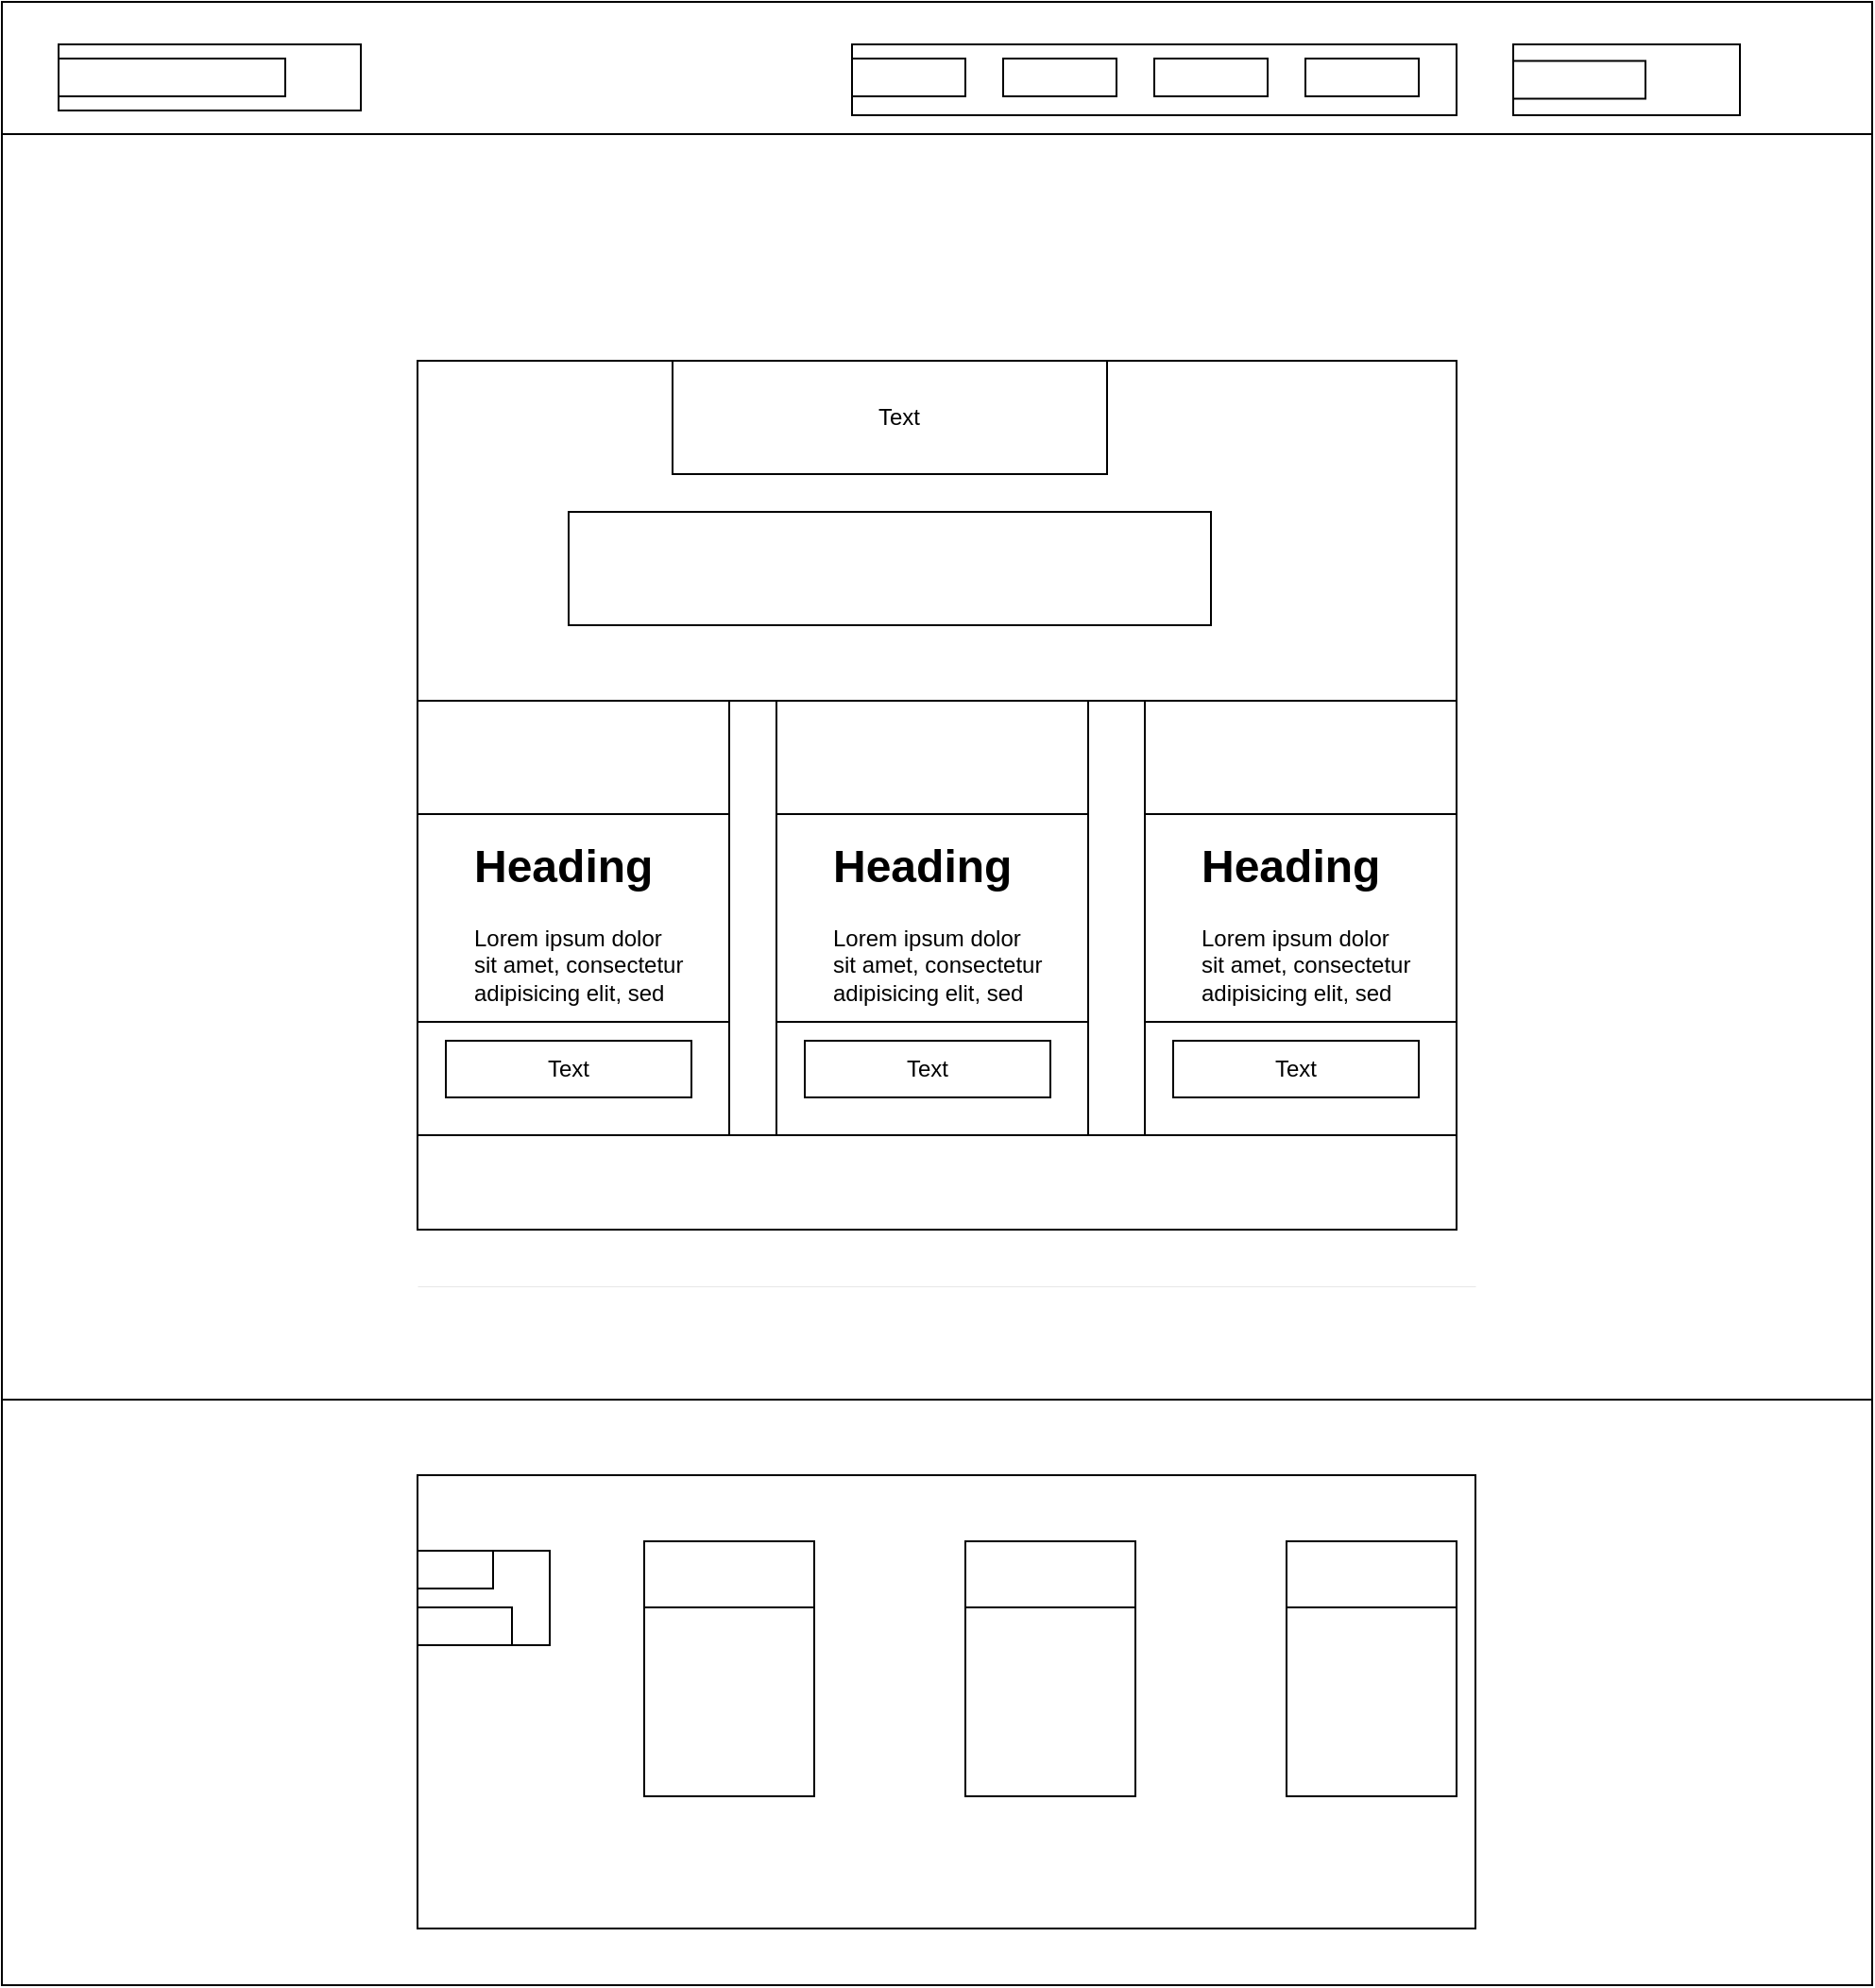 <mxfile version="17.4.0" type="device"><diagram id="l1aSP9CT4cGfDfqKe_hz" name="Page-1"><mxGraphModel dx="1240" dy="689" grid="1" gridSize="10" guides="1" tooltips="1" connect="1" arrows="1" fold="1" page="1" pageScale="1" pageWidth="850" pageHeight="1100" math="0" shadow="0"><root><mxCell id="0"/><mxCell id="1" parent="0"/><mxCell id="6huhlqN6dMsOpuEdKzQL-1" value="" style="rounded=0;whiteSpace=wrap;html=1;" vertex="1" parent="1"><mxGeometry x="40" y="80" width="990" height="80" as="geometry"/></mxCell><mxCell id="6huhlqN6dMsOpuEdKzQL-2" value="" style="rounded=0;whiteSpace=wrap;html=1;" vertex="1" parent="1"><mxGeometry x="70" y="102.5" width="160" height="35" as="geometry"/></mxCell><mxCell id="6huhlqN6dMsOpuEdKzQL-3" value="" style="rounded=0;whiteSpace=wrap;html=1;" vertex="1" parent="1"><mxGeometry x="70" y="110" width="120" height="20" as="geometry"/></mxCell><mxCell id="6huhlqN6dMsOpuEdKzQL-5" value="" style="rounded=0;whiteSpace=wrap;html=1;" vertex="1" parent="1"><mxGeometry x="490" y="102.5" width="320" height="37.5" as="geometry"/></mxCell><mxCell id="6huhlqN6dMsOpuEdKzQL-6" value="" style="rounded=0;whiteSpace=wrap;html=1;" vertex="1" parent="1"><mxGeometry x="490" y="110" width="60" height="20" as="geometry"/></mxCell><mxCell id="6huhlqN6dMsOpuEdKzQL-8" value="" style="rounded=0;whiteSpace=wrap;html=1;" vertex="1" parent="1"><mxGeometry x="570" y="110" width="60" height="20" as="geometry"/></mxCell><mxCell id="6huhlqN6dMsOpuEdKzQL-10" value="" style="rounded=0;whiteSpace=wrap;html=1;" vertex="1" parent="1"><mxGeometry x="650" y="110" width="60" height="20" as="geometry"/></mxCell><mxCell id="6huhlqN6dMsOpuEdKzQL-12" value="" style="rounded=0;whiteSpace=wrap;html=1;" vertex="1" parent="1"><mxGeometry x="730" y="110" width="60" height="20" as="geometry"/></mxCell><mxCell id="6huhlqN6dMsOpuEdKzQL-14" value="" style="rounded=0;whiteSpace=wrap;html=1;" vertex="1" parent="1"><mxGeometry x="840" y="102.5" width="120" height="37.5" as="geometry"/></mxCell><mxCell id="6huhlqN6dMsOpuEdKzQL-15" value="" style="rounded=0;whiteSpace=wrap;html=1;" vertex="1" parent="1"><mxGeometry x="840" y="111.25" width="70" height="20" as="geometry"/></mxCell><mxCell id="6huhlqN6dMsOpuEdKzQL-16" value="" style="rounded=0;whiteSpace=wrap;html=1;" vertex="1" parent="1"><mxGeometry x="40" y="150" width="990" height="670" as="geometry"/></mxCell><mxCell id="6huhlqN6dMsOpuEdKzQL-17" value="" style="rounded=0;whiteSpace=wrap;html=1;" vertex="1" parent="1"><mxGeometry x="260" y="270" width="550" height="460" as="geometry"/></mxCell><mxCell id="6huhlqN6dMsOpuEdKzQL-19" value="" style="rounded=0;whiteSpace=wrap;html=1;" vertex="1" parent="1"><mxGeometry x="395" y="270" width="230" height="60" as="geometry"/></mxCell><mxCell id="6huhlqN6dMsOpuEdKzQL-20" value="Text" style="text;html=1;strokeColor=none;fillColor=none;align=center;verticalAlign=middle;whiteSpace=wrap;rounded=0;" vertex="1" parent="1"><mxGeometry x="485" y="285" width="60" height="30" as="geometry"/></mxCell><mxCell id="6huhlqN6dMsOpuEdKzQL-21" value="" style="rounded=0;whiteSpace=wrap;html=1;" vertex="1" parent="1"><mxGeometry x="340" y="350" width="340" height="60" as="geometry"/></mxCell><mxCell id="6huhlqN6dMsOpuEdKzQL-22" value="" style="rounded=0;whiteSpace=wrap;html=1;" vertex="1" parent="1"><mxGeometry x="260" y="450" width="550" height="230" as="geometry"/></mxCell><mxCell id="6huhlqN6dMsOpuEdKzQL-23" value="" style="rounded=0;whiteSpace=wrap;html=1;" vertex="1" parent="1"><mxGeometry x="450" y="450" width="165" height="230" as="geometry"/></mxCell><mxCell id="6huhlqN6dMsOpuEdKzQL-24" value="" style="rounded=0;whiteSpace=wrap;html=1;" vertex="1" parent="1"><mxGeometry x="450" y="450" width="165" height="60" as="geometry"/></mxCell><mxCell id="6huhlqN6dMsOpuEdKzQL-25" value="" style="rounded=0;whiteSpace=wrap;html=1;" vertex="1" parent="1"><mxGeometry x="450" y="510" width="165" height="110" as="geometry"/></mxCell><mxCell id="6huhlqN6dMsOpuEdKzQL-26" value="&lt;h1&gt;Heading&lt;/h1&gt;&lt;p&gt;Lorem ipsum dolor sit amet, consectetur adipisicing elit, sed do eiusmod tempor incididunt ut labore et dolore magna aliqua.&lt;/p&gt;" style="text;html=1;strokeColor=none;fillColor=none;spacing=5;spacingTop=-20;whiteSpace=wrap;overflow=hidden;rounded=0;" vertex="1" parent="1"><mxGeometry x="475" y="517.5" width="120" height="95" as="geometry"/></mxCell><mxCell id="6huhlqN6dMsOpuEdKzQL-27" value="" style="rounded=0;whiteSpace=wrap;html=1;" vertex="1" parent="1"><mxGeometry x="465" y="630" width="130" height="30" as="geometry"/></mxCell><mxCell id="6huhlqN6dMsOpuEdKzQL-29" value="Text" style="text;html=1;strokeColor=none;fillColor=none;align=center;verticalAlign=middle;whiteSpace=wrap;rounded=0;" vertex="1" parent="1"><mxGeometry x="475" y="636.5" width="110" height="17" as="geometry"/></mxCell><mxCell id="6huhlqN6dMsOpuEdKzQL-37" value="" style="rounded=0;whiteSpace=wrap;html=1;" vertex="1" parent="1"><mxGeometry x="645" y="450" width="165" height="230" as="geometry"/></mxCell><mxCell id="6huhlqN6dMsOpuEdKzQL-38" value="" style="rounded=0;whiteSpace=wrap;html=1;" vertex="1" parent="1"><mxGeometry x="645" y="450" width="165" height="60" as="geometry"/></mxCell><mxCell id="6huhlqN6dMsOpuEdKzQL-39" value="" style="rounded=0;whiteSpace=wrap;html=1;" vertex="1" parent="1"><mxGeometry x="645" y="510" width="165" height="110" as="geometry"/></mxCell><mxCell id="6huhlqN6dMsOpuEdKzQL-40" value="&lt;h1&gt;Heading&lt;/h1&gt;&lt;p&gt;Lorem ipsum dolor sit amet, consectetur adipisicing elit, sed do eiusmod tempor incididunt ut labore et dolore magna aliqua.&lt;/p&gt;" style="text;html=1;strokeColor=none;fillColor=none;spacing=5;spacingTop=-20;whiteSpace=wrap;overflow=hidden;rounded=0;" vertex="1" parent="1"><mxGeometry x="670" y="517.5" width="120" height="95" as="geometry"/></mxCell><mxCell id="6huhlqN6dMsOpuEdKzQL-41" value="" style="rounded=0;whiteSpace=wrap;html=1;" vertex="1" parent="1"><mxGeometry x="660" y="630" width="130" height="30" as="geometry"/></mxCell><mxCell id="6huhlqN6dMsOpuEdKzQL-42" value="Text" style="text;html=1;strokeColor=none;fillColor=none;align=center;verticalAlign=middle;whiteSpace=wrap;rounded=0;" vertex="1" parent="1"><mxGeometry x="670" y="636.5" width="110" height="17" as="geometry"/></mxCell><mxCell id="6huhlqN6dMsOpuEdKzQL-43" value="" style="rounded=0;whiteSpace=wrap;html=1;" vertex="1" parent="1"><mxGeometry x="260" y="450" width="165" height="230" as="geometry"/></mxCell><mxCell id="6huhlqN6dMsOpuEdKzQL-44" value="" style="rounded=0;whiteSpace=wrap;html=1;" vertex="1" parent="1"><mxGeometry x="260" y="450" width="165" height="60" as="geometry"/></mxCell><mxCell id="6huhlqN6dMsOpuEdKzQL-45" value="" style="rounded=0;whiteSpace=wrap;html=1;" vertex="1" parent="1"><mxGeometry x="260" y="510" width="165" height="110" as="geometry"/></mxCell><mxCell id="6huhlqN6dMsOpuEdKzQL-46" value="&lt;h1&gt;Heading&lt;/h1&gt;&lt;p&gt;Lorem ipsum dolor sit amet, consectetur adipisicing elit, sed do eiusmod tempor incididunt ut labore et dolore magna aliqua.&lt;/p&gt;" style="text;html=1;strokeColor=none;fillColor=none;spacing=5;spacingTop=-20;whiteSpace=wrap;overflow=hidden;rounded=0;" vertex="1" parent="1"><mxGeometry x="285" y="517.5" width="120" height="95" as="geometry"/></mxCell><mxCell id="6huhlqN6dMsOpuEdKzQL-47" value="" style="rounded=0;whiteSpace=wrap;html=1;" vertex="1" parent="1"><mxGeometry x="275" y="630" width="130" height="30" as="geometry"/></mxCell><mxCell id="6huhlqN6dMsOpuEdKzQL-48" value="Text" style="text;html=1;strokeColor=none;fillColor=none;align=center;verticalAlign=middle;whiteSpace=wrap;rounded=0;" vertex="1" parent="1"><mxGeometry x="285" y="636.5" width="110" height="17" as="geometry"/></mxCell><mxCell id="6huhlqN6dMsOpuEdKzQL-61" value="" style="endArrow=none;html=1;rounded=0;endSize=3;strokeWidth=0;" edge="1" parent="1"><mxGeometry width="50" height="50" relative="1" as="geometry"><mxPoint x="260" y="760" as="sourcePoint"/><mxPoint x="820" y="760" as="targetPoint"/></mxGeometry></mxCell><mxCell id="6huhlqN6dMsOpuEdKzQL-62" value="" style="rounded=0;whiteSpace=wrap;html=1;" vertex="1" parent="1"><mxGeometry x="40" y="820" width="990" height="310" as="geometry"/></mxCell><mxCell id="6huhlqN6dMsOpuEdKzQL-63" value="" style="rounded=0;whiteSpace=wrap;html=1;" vertex="1" parent="1"><mxGeometry x="260" y="860" width="560" height="240" as="geometry"/></mxCell><mxCell id="6huhlqN6dMsOpuEdKzQL-64" value="" style="rounded=0;whiteSpace=wrap;html=1;" vertex="1" parent="1"><mxGeometry x="260" y="900" width="70" height="50" as="geometry"/></mxCell><mxCell id="6huhlqN6dMsOpuEdKzQL-65" value="" style="rounded=0;whiteSpace=wrap;html=1;" vertex="1" parent="1"><mxGeometry x="260" y="900" width="40" height="20" as="geometry"/></mxCell><mxCell id="6huhlqN6dMsOpuEdKzQL-66" value="" style="rounded=0;whiteSpace=wrap;html=1;" vertex="1" parent="1"><mxGeometry x="260" y="930" width="50" height="20" as="geometry"/></mxCell><mxCell id="6huhlqN6dMsOpuEdKzQL-69" value="" style="rounded=0;whiteSpace=wrap;html=1;" vertex="1" parent="1"><mxGeometry x="380" y="900" width="90" height="130" as="geometry"/></mxCell><mxCell id="6huhlqN6dMsOpuEdKzQL-70" value="" style="rounded=0;whiteSpace=wrap;html=1;" vertex="1" parent="1"><mxGeometry x="550" y="900" width="90" height="130" as="geometry"/></mxCell><mxCell id="6huhlqN6dMsOpuEdKzQL-72" value="" style="rounded=0;whiteSpace=wrap;html=1;" vertex="1" parent="1"><mxGeometry x="720" y="900" width="90" height="130" as="geometry"/></mxCell><mxCell id="6huhlqN6dMsOpuEdKzQL-74" value="" style="rounded=0;whiteSpace=wrap;html=1;" vertex="1" parent="1"><mxGeometry x="380" y="895" width="90" height="35" as="geometry"/></mxCell><mxCell id="6huhlqN6dMsOpuEdKzQL-75" value="" style="rounded=0;whiteSpace=wrap;html=1;" vertex="1" parent="1"><mxGeometry x="550" y="895" width="90" height="35" as="geometry"/></mxCell><mxCell id="6huhlqN6dMsOpuEdKzQL-77" value="" style="rounded=0;whiteSpace=wrap;html=1;" vertex="1" parent="1"><mxGeometry x="720" y="895" width="90" height="35" as="geometry"/></mxCell></root></mxGraphModel></diagram></mxfile>